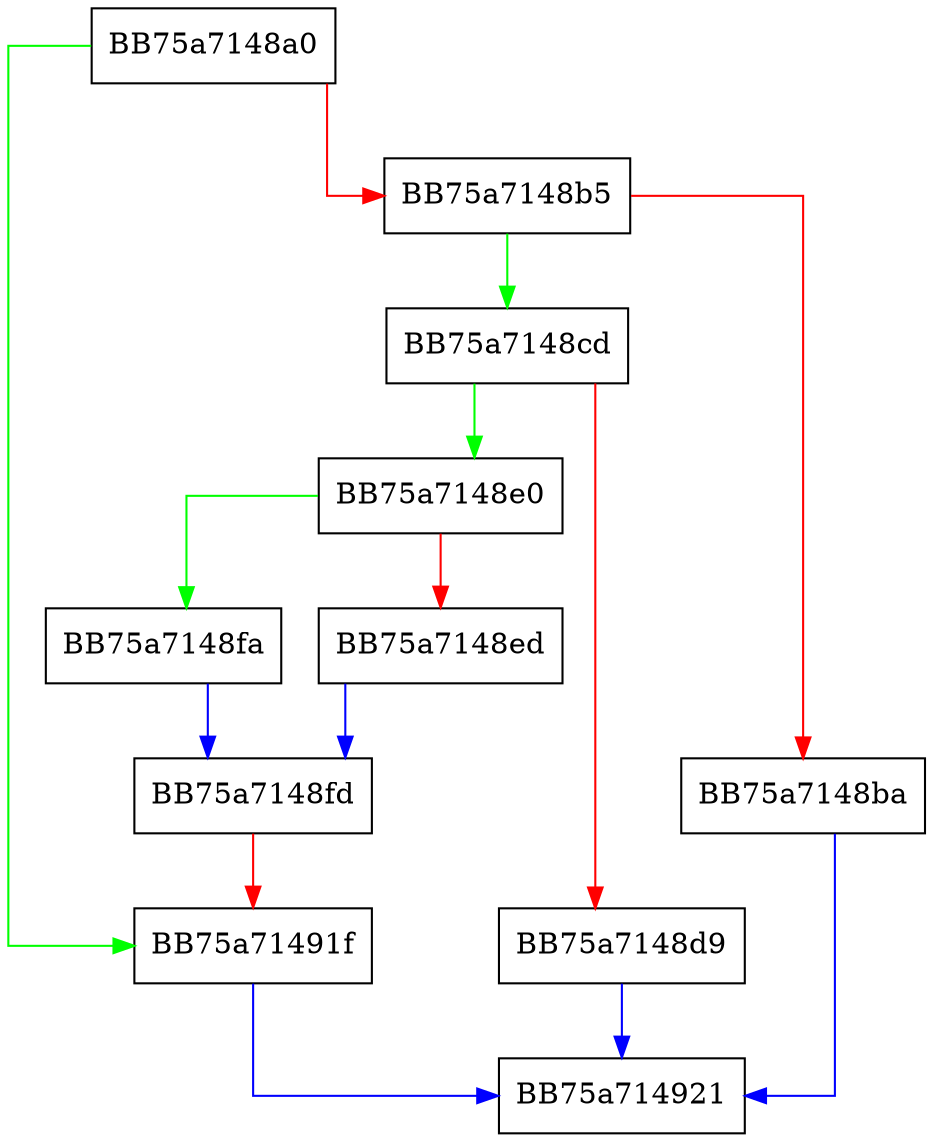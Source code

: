 digraph kcrce_brute_give_infos {
  node [shape="box"];
  graph [splines=ortho];
  BB75a7148a0 -> BB75a71491f [color="green"];
  BB75a7148a0 -> BB75a7148b5 [color="red"];
  BB75a7148b5 -> BB75a7148cd [color="green"];
  BB75a7148b5 -> BB75a7148ba [color="red"];
  BB75a7148ba -> BB75a714921 [color="blue"];
  BB75a7148cd -> BB75a7148e0 [color="green"];
  BB75a7148cd -> BB75a7148d9 [color="red"];
  BB75a7148d9 -> BB75a714921 [color="blue"];
  BB75a7148e0 -> BB75a7148fa [color="green"];
  BB75a7148e0 -> BB75a7148ed [color="red"];
  BB75a7148ed -> BB75a7148fd [color="blue"];
  BB75a7148fa -> BB75a7148fd [color="blue"];
  BB75a7148fd -> BB75a71491f [color="red"];
  BB75a71491f -> BB75a714921 [color="blue"];
}
